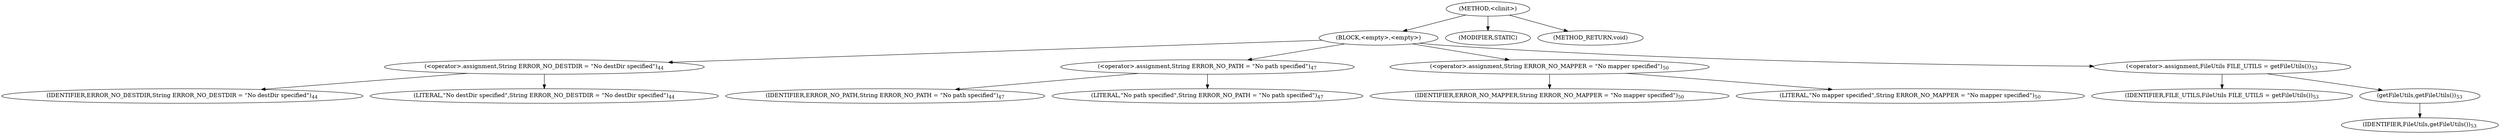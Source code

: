 digraph "&lt;clinit&gt;" {  
"422" [label = <(METHOD,&lt;clinit&gt;)> ]
"423" [label = <(BLOCK,&lt;empty&gt;,&lt;empty&gt;)> ]
"424" [label = <(&lt;operator&gt;.assignment,String ERROR_NO_DESTDIR = &quot;No destDir specified&quot;)<SUB>44</SUB>> ]
"425" [label = <(IDENTIFIER,ERROR_NO_DESTDIR,String ERROR_NO_DESTDIR = &quot;No destDir specified&quot;)<SUB>44</SUB>> ]
"426" [label = <(LITERAL,&quot;No destDir specified&quot;,String ERROR_NO_DESTDIR = &quot;No destDir specified&quot;)<SUB>44</SUB>> ]
"427" [label = <(&lt;operator&gt;.assignment,String ERROR_NO_PATH = &quot;No path specified&quot;)<SUB>47</SUB>> ]
"428" [label = <(IDENTIFIER,ERROR_NO_PATH,String ERROR_NO_PATH = &quot;No path specified&quot;)<SUB>47</SUB>> ]
"429" [label = <(LITERAL,&quot;No path specified&quot;,String ERROR_NO_PATH = &quot;No path specified&quot;)<SUB>47</SUB>> ]
"430" [label = <(&lt;operator&gt;.assignment,String ERROR_NO_MAPPER = &quot;No mapper specified&quot;)<SUB>50</SUB>> ]
"431" [label = <(IDENTIFIER,ERROR_NO_MAPPER,String ERROR_NO_MAPPER = &quot;No mapper specified&quot;)<SUB>50</SUB>> ]
"432" [label = <(LITERAL,&quot;No mapper specified&quot;,String ERROR_NO_MAPPER = &quot;No mapper specified&quot;)<SUB>50</SUB>> ]
"433" [label = <(&lt;operator&gt;.assignment,FileUtils FILE_UTILS = getFileUtils())<SUB>53</SUB>> ]
"434" [label = <(IDENTIFIER,FILE_UTILS,FileUtils FILE_UTILS = getFileUtils())<SUB>53</SUB>> ]
"435" [label = <(getFileUtils,getFileUtils())<SUB>53</SUB>> ]
"436" [label = <(IDENTIFIER,FileUtils,getFileUtils())<SUB>53</SUB>> ]
"437" [label = <(MODIFIER,STATIC)> ]
"438" [label = <(METHOD_RETURN,void)> ]
  "422" -> "423" 
  "422" -> "437" 
  "422" -> "438" 
  "423" -> "424" 
  "423" -> "427" 
  "423" -> "430" 
  "423" -> "433" 
  "424" -> "425" 
  "424" -> "426" 
  "427" -> "428" 
  "427" -> "429" 
  "430" -> "431" 
  "430" -> "432" 
  "433" -> "434" 
  "433" -> "435" 
  "435" -> "436" 
}
